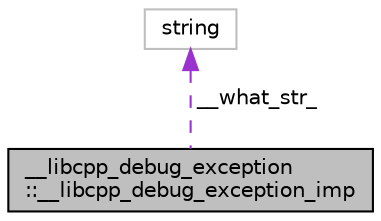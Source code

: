 digraph "__libcpp_debug_exception::__libcpp_debug_exception_imp"
{
  edge [fontname="Helvetica",fontsize="10",labelfontname="Helvetica",labelfontsize="10"];
  node [fontname="Helvetica",fontsize="10",shape=record];
  Node1 [label="__libcpp_debug_exception\l::__libcpp_debug_exception_imp",height=0.2,width=0.4,color="black", fillcolor="grey75", style="filled", fontcolor="black"];
  Node2 -> Node1 [dir="back",color="darkorchid3",fontsize="10",style="dashed",label=" __what_str_" ];
  Node2 [label="string",height=0.2,width=0.4,color="grey75", fillcolor="white", style="filled"];
}

